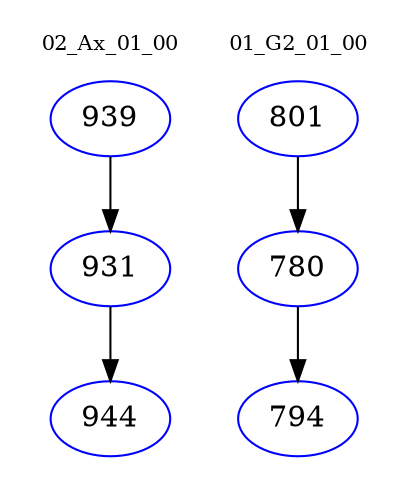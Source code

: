 digraph{
subgraph cluster_0 {
color = white
label = "02_Ax_01_00";
fontsize=10;
T0_939 [label="939", color="blue"]
T0_939 -> T0_931 [color="black"]
T0_931 [label="931", color="blue"]
T0_931 -> T0_944 [color="black"]
T0_944 [label="944", color="blue"]
}
subgraph cluster_1 {
color = white
label = "01_G2_01_00";
fontsize=10;
T1_801 [label="801", color="blue"]
T1_801 -> T1_780 [color="black"]
T1_780 [label="780", color="blue"]
T1_780 -> T1_794 [color="black"]
T1_794 [label="794", color="blue"]
}
}
